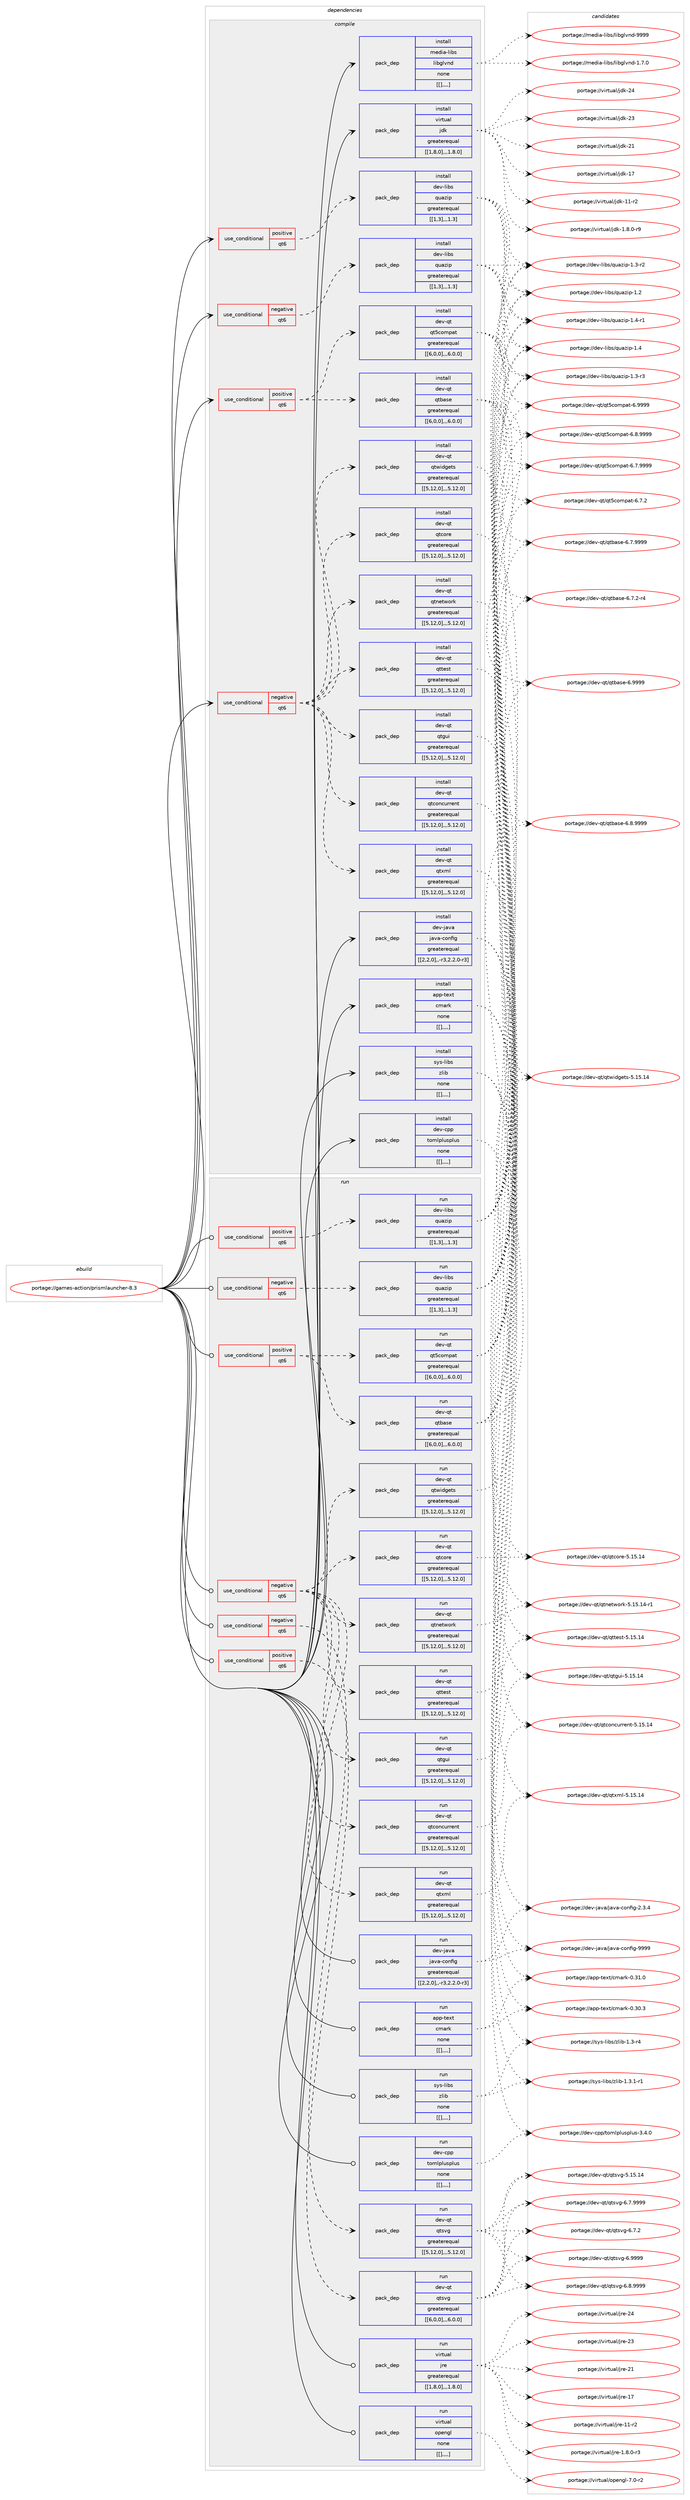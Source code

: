 digraph prolog {

# *************
# Graph options
# *************

newrank=true;
concentrate=true;
compound=true;
graph [rankdir=LR,fontname=Helvetica,fontsize=10,ranksep=1.5];#, ranksep=2.5, nodesep=0.2];
edge  [arrowhead=vee];
node  [fontname=Helvetica,fontsize=10];

# **********
# The ebuild
# **********

subgraph cluster_leftcol {
color=gray;
label=<<i>ebuild</i>>;
id [label="portage://games-action/prismlauncher-8.3", color=red, width=4, href="../games-action/prismlauncher-8.3.svg"];
}

# ****************
# The dependencies
# ****************

subgraph cluster_midcol {
color=gray;
label=<<i>dependencies</i>>;
subgraph cluster_compile {
fillcolor="#eeeeee";
style=filled;
label=<<i>compile</i>>;
subgraph cond65330 {
dependency228831 [label=<<TABLE BORDER="0" CELLBORDER="1" CELLSPACING="0" CELLPADDING="4"><TR><TD ROWSPAN="3" CELLPADDING="10">use_conditional</TD></TR><TR><TD>negative</TD></TR><TR><TD>qt6</TD></TR></TABLE>>, shape=none, color=red];
subgraph pack162028 {
dependency228832 [label=<<TABLE BORDER="0" CELLBORDER="1" CELLSPACING="0" CELLPADDING="4" WIDTH="220"><TR><TD ROWSPAN="6" CELLPADDING="30">pack_dep</TD></TR><TR><TD WIDTH="110">install</TD></TR><TR><TD>dev-libs</TD></TR><TR><TD>quazip</TD></TR><TR><TD>greaterequal</TD></TR><TR><TD>[[1,3],,,1.3]</TD></TR></TABLE>>, shape=none, color=blue];
}
dependency228831:e -> dependency228832:w [weight=20,style="dashed",arrowhead="vee"];
}
id:e -> dependency228831:w [weight=20,style="solid",arrowhead="vee"];
subgraph cond65331 {
dependency228833 [label=<<TABLE BORDER="0" CELLBORDER="1" CELLSPACING="0" CELLPADDING="4"><TR><TD ROWSPAN="3" CELLPADDING="10">use_conditional</TD></TR><TR><TD>negative</TD></TR><TR><TD>qt6</TD></TR></TABLE>>, shape=none, color=red];
subgraph pack162029 {
dependency228834 [label=<<TABLE BORDER="0" CELLBORDER="1" CELLSPACING="0" CELLPADDING="4" WIDTH="220"><TR><TD ROWSPAN="6" CELLPADDING="30">pack_dep</TD></TR><TR><TD WIDTH="110">install</TD></TR><TR><TD>dev-qt</TD></TR><TR><TD>qtconcurrent</TD></TR><TR><TD>greaterequal</TD></TR><TR><TD>[[5,12,0],,,5.12.0]</TD></TR></TABLE>>, shape=none, color=blue];
}
dependency228833:e -> dependency228834:w [weight=20,style="dashed",arrowhead="vee"];
subgraph pack162030 {
dependency228835 [label=<<TABLE BORDER="0" CELLBORDER="1" CELLSPACING="0" CELLPADDING="4" WIDTH="220"><TR><TD ROWSPAN="6" CELLPADDING="30">pack_dep</TD></TR><TR><TD WIDTH="110">install</TD></TR><TR><TD>dev-qt</TD></TR><TR><TD>qtcore</TD></TR><TR><TD>greaterequal</TD></TR><TR><TD>[[5,12,0],,,5.12.0]</TD></TR></TABLE>>, shape=none, color=blue];
}
dependency228833:e -> dependency228835:w [weight=20,style="dashed",arrowhead="vee"];
subgraph pack162031 {
dependency228836 [label=<<TABLE BORDER="0" CELLBORDER="1" CELLSPACING="0" CELLPADDING="4" WIDTH="220"><TR><TD ROWSPAN="6" CELLPADDING="30">pack_dep</TD></TR><TR><TD WIDTH="110">install</TD></TR><TR><TD>dev-qt</TD></TR><TR><TD>qtgui</TD></TR><TR><TD>greaterequal</TD></TR><TR><TD>[[5,12,0],,,5.12.0]</TD></TR></TABLE>>, shape=none, color=blue];
}
dependency228833:e -> dependency228836:w [weight=20,style="dashed",arrowhead="vee"];
subgraph pack162032 {
dependency228837 [label=<<TABLE BORDER="0" CELLBORDER="1" CELLSPACING="0" CELLPADDING="4" WIDTH="220"><TR><TD ROWSPAN="6" CELLPADDING="30">pack_dep</TD></TR><TR><TD WIDTH="110">install</TD></TR><TR><TD>dev-qt</TD></TR><TR><TD>qtnetwork</TD></TR><TR><TD>greaterequal</TD></TR><TR><TD>[[5,12,0],,,5.12.0]</TD></TR></TABLE>>, shape=none, color=blue];
}
dependency228833:e -> dependency228837:w [weight=20,style="dashed",arrowhead="vee"];
subgraph pack162033 {
dependency228838 [label=<<TABLE BORDER="0" CELLBORDER="1" CELLSPACING="0" CELLPADDING="4" WIDTH="220"><TR><TD ROWSPAN="6" CELLPADDING="30">pack_dep</TD></TR><TR><TD WIDTH="110">install</TD></TR><TR><TD>dev-qt</TD></TR><TR><TD>qttest</TD></TR><TR><TD>greaterequal</TD></TR><TR><TD>[[5,12,0],,,5.12.0]</TD></TR></TABLE>>, shape=none, color=blue];
}
dependency228833:e -> dependency228838:w [weight=20,style="dashed",arrowhead="vee"];
subgraph pack162034 {
dependency228839 [label=<<TABLE BORDER="0" CELLBORDER="1" CELLSPACING="0" CELLPADDING="4" WIDTH="220"><TR><TD ROWSPAN="6" CELLPADDING="30">pack_dep</TD></TR><TR><TD WIDTH="110">install</TD></TR><TR><TD>dev-qt</TD></TR><TR><TD>qtwidgets</TD></TR><TR><TD>greaterequal</TD></TR><TR><TD>[[5,12,0],,,5.12.0]</TD></TR></TABLE>>, shape=none, color=blue];
}
dependency228833:e -> dependency228839:w [weight=20,style="dashed",arrowhead="vee"];
subgraph pack162035 {
dependency228840 [label=<<TABLE BORDER="0" CELLBORDER="1" CELLSPACING="0" CELLPADDING="4" WIDTH="220"><TR><TD ROWSPAN="6" CELLPADDING="30">pack_dep</TD></TR><TR><TD WIDTH="110">install</TD></TR><TR><TD>dev-qt</TD></TR><TR><TD>qtxml</TD></TR><TR><TD>greaterequal</TD></TR><TR><TD>[[5,12,0],,,5.12.0]</TD></TR></TABLE>>, shape=none, color=blue];
}
dependency228833:e -> dependency228840:w [weight=20,style="dashed",arrowhead="vee"];
}
id:e -> dependency228833:w [weight=20,style="solid",arrowhead="vee"];
subgraph cond65332 {
dependency228841 [label=<<TABLE BORDER="0" CELLBORDER="1" CELLSPACING="0" CELLPADDING="4"><TR><TD ROWSPAN="3" CELLPADDING="10">use_conditional</TD></TR><TR><TD>positive</TD></TR><TR><TD>qt6</TD></TR></TABLE>>, shape=none, color=red];
subgraph pack162036 {
dependency228842 [label=<<TABLE BORDER="0" CELLBORDER="1" CELLSPACING="0" CELLPADDING="4" WIDTH="220"><TR><TD ROWSPAN="6" CELLPADDING="30">pack_dep</TD></TR><TR><TD WIDTH="110">install</TD></TR><TR><TD>dev-libs</TD></TR><TR><TD>quazip</TD></TR><TR><TD>greaterequal</TD></TR><TR><TD>[[1,3],,,1.3]</TD></TR></TABLE>>, shape=none, color=blue];
}
dependency228841:e -> dependency228842:w [weight=20,style="dashed",arrowhead="vee"];
}
id:e -> dependency228841:w [weight=20,style="solid",arrowhead="vee"];
subgraph cond65333 {
dependency228843 [label=<<TABLE BORDER="0" CELLBORDER="1" CELLSPACING="0" CELLPADDING="4"><TR><TD ROWSPAN="3" CELLPADDING="10">use_conditional</TD></TR><TR><TD>positive</TD></TR><TR><TD>qt6</TD></TR></TABLE>>, shape=none, color=red];
subgraph pack162037 {
dependency228844 [label=<<TABLE BORDER="0" CELLBORDER="1" CELLSPACING="0" CELLPADDING="4" WIDTH="220"><TR><TD ROWSPAN="6" CELLPADDING="30">pack_dep</TD></TR><TR><TD WIDTH="110">install</TD></TR><TR><TD>dev-qt</TD></TR><TR><TD>qtbase</TD></TR><TR><TD>greaterequal</TD></TR><TR><TD>[[6,0,0],,,6.0.0]</TD></TR></TABLE>>, shape=none, color=blue];
}
dependency228843:e -> dependency228844:w [weight=20,style="dashed",arrowhead="vee"];
subgraph pack162038 {
dependency228845 [label=<<TABLE BORDER="0" CELLBORDER="1" CELLSPACING="0" CELLPADDING="4" WIDTH="220"><TR><TD ROWSPAN="6" CELLPADDING="30">pack_dep</TD></TR><TR><TD WIDTH="110">install</TD></TR><TR><TD>dev-qt</TD></TR><TR><TD>qt5compat</TD></TR><TR><TD>greaterequal</TD></TR><TR><TD>[[6,0,0],,,6.0.0]</TD></TR></TABLE>>, shape=none, color=blue];
}
dependency228843:e -> dependency228845:w [weight=20,style="dashed",arrowhead="vee"];
}
id:e -> dependency228843:w [weight=20,style="solid",arrowhead="vee"];
subgraph pack162039 {
dependency228846 [label=<<TABLE BORDER="0" CELLBORDER="1" CELLSPACING="0" CELLPADDING="4" WIDTH="220"><TR><TD ROWSPAN="6" CELLPADDING="30">pack_dep</TD></TR><TR><TD WIDTH="110">install</TD></TR><TR><TD>app-text</TD></TR><TR><TD>cmark</TD></TR><TR><TD>none</TD></TR><TR><TD>[[],,,,]</TD></TR></TABLE>>, shape=none, color=blue];
}
id:e -> dependency228846:w [weight=20,style="solid",arrowhead="vee"];
subgraph pack162040 {
dependency228847 [label=<<TABLE BORDER="0" CELLBORDER="1" CELLSPACING="0" CELLPADDING="4" WIDTH="220"><TR><TD ROWSPAN="6" CELLPADDING="30">pack_dep</TD></TR><TR><TD WIDTH="110">install</TD></TR><TR><TD>dev-cpp</TD></TR><TR><TD>tomlplusplus</TD></TR><TR><TD>none</TD></TR><TR><TD>[[],,,,]</TD></TR></TABLE>>, shape=none, color=blue];
}
id:e -> dependency228847:w [weight=20,style="solid",arrowhead="vee"];
subgraph pack162041 {
dependency228848 [label=<<TABLE BORDER="0" CELLBORDER="1" CELLSPACING="0" CELLPADDING="4" WIDTH="220"><TR><TD ROWSPAN="6" CELLPADDING="30">pack_dep</TD></TR><TR><TD WIDTH="110">install</TD></TR><TR><TD>dev-java</TD></TR><TR><TD>java-config</TD></TR><TR><TD>greaterequal</TD></TR><TR><TD>[[2,2,0],,-r3,2.2.0-r3]</TD></TR></TABLE>>, shape=none, color=blue];
}
id:e -> dependency228848:w [weight=20,style="solid",arrowhead="vee"];
subgraph pack162042 {
dependency228849 [label=<<TABLE BORDER="0" CELLBORDER="1" CELLSPACING="0" CELLPADDING="4" WIDTH="220"><TR><TD ROWSPAN="6" CELLPADDING="30">pack_dep</TD></TR><TR><TD WIDTH="110">install</TD></TR><TR><TD>media-libs</TD></TR><TR><TD>libglvnd</TD></TR><TR><TD>none</TD></TR><TR><TD>[[],,,,]</TD></TR></TABLE>>, shape=none, color=blue];
}
id:e -> dependency228849:w [weight=20,style="solid",arrowhead="vee"];
subgraph pack162043 {
dependency228850 [label=<<TABLE BORDER="0" CELLBORDER="1" CELLSPACING="0" CELLPADDING="4" WIDTH="220"><TR><TD ROWSPAN="6" CELLPADDING="30">pack_dep</TD></TR><TR><TD WIDTH="110">install</TD></TR><TR><TD>sys-libs</TD></TR><TR><TD>zlib</TD></TR><TR><TD>none</TD></TR><TR><TD>[[],,,,]</TD></TR></TABLE>>, shape=none, color=blue];
}
id:e -> dependency228850:w [weight=20,style="solid",arrowhead="vee"];
subgraph pack162044 {
dependency228851 [label=<<TABLE BORDER="0" CELLBORDER="1" CELLSPACING="0" CELLPADDING="4" WIDTH="220"><TR><TD ROWSPAN="6" CELLPADDING="30">pack_dep</TD></TR><TR><TD WIDTH="110">install</TD></TR><TR><TD>virtual</TD></TR><TR><TD>jdk</TD></TR><TR><TD>greaterequal</TD></TR><TR><TD>[[1,8,0],,,1.8.0]</TD></TR></TABLE>>, shape=none, color=blue];
}
id:e -> dependency228851:w [weight=20,style="solid",arrowhead="vee"];
}
subgraph cluster_compileandrun {
fillcolor="#eeeeee";
style=filled;
label=<<i>compile and run</i>>;
}
subgraph cluster_run {
fillcolor="#eeeeee";
style=filled;
label=<<i>run</i>>;
subgraph cond65334 {
dependency228852 [label=<<TABLE BORDER="0" CELLBORDER="1" CELLSPACING="0" CELLPADDING="4"><TR><TD ROWSPAN="3" CELLPADDING="10">use_conditional</TD></TR><TR><TD>negative</TD></TR><TR><TD>qt6</TD></TR></TABLE>>, shape=none, color=red];
subgraph pack162045 {
dependency228853 [label=<<TABLE BORDER="0" CELLBORDER="1" CELLSPACING="0" CELLPADDING="4" WIDTH="220"><TR><TD ROWSPAN="6" CELLPADDING="30">pack_dep</TD></TR><TR><TD WIDTH="110">run</TD></TR><TR><TD>dev-libs</TD></TR><TR><TD>quazip</TD></TR><TR><TD>greaterequal</TD></TR><TR><TD>[[1,3],,,1.3]</TD></TR></TABLE>>, shape=none, color=blue];
}
dependency228852:e -> dependency228853:w [weight=20,style="dashed",arrowhead="vee"];
}
id:e -> dependency228852:w [weight=20,style="solid",arrowhead="odot"];
subgraph cond65335 {
dependency228854 [label=<<TABLE BORDER="0" CELLBORDER="1" CELLSPACING="0" CELLPADDING="4"><TR><TD ROWSPAN="3" CELLPADDING="10">use_conditional</TD></TR><TR><TD>negative</TD></TR><TR><TD>qt6</TD></TR></TABLE>>, shape=none, color=red];
subgraph pack162046 {
dependency228855 [label=<<TABLE BORDER="0" CELLBORDER="1" CELLSPACING="0" CELLPADDING="4" WIDTH="220"><TR><TD ROWSPAN="6" CELLPADDING="30">pack_dep</TD></TR><TR><TD WIDTH="110">run</TD></TR><TR><TD>dev-qt</TD></TR><TR><TD>qtconcurrent</TD></TR><TR><TD>greaterequal</TD></TR><TR><TD>[[5,12,0],,,5.12.0]</TD></TR></TABLE>>, shape=none, color=blue];
}
dependency228854:e -> dependency228855:w [weight=20,style="dashed",arrowhead="vee"];
subgraph pack162047 {
dependency228856 [label=<<TABLE BORDER="0" CELLBORDER="1" CELLSPACING="0" CELLPADDING="4" WIDTH="220"><TR><TD ROWSPAN="6" CELLPADDING="30">pack_dep</TD></TR><TR><TD WIDTH="110">run</TD></TR><TR><TD>dev-qt</TD></TR><TR><TD>qtcore</TD></TR><TR><TD>greaterequal</TD></TR><TR><TD>[[5,12,0],,,5.12.0]</TD></TR></TABLE>>, shape=none, color=blue];
}
dependency228854:e -> dependency228856:w [weight=20,style="dashed",arrowhead="vee"];
subgraph pack162048 {
dependency228857 [label=<<TABLE BORDER="0" CELLBORDER="1" CELLSPACING="0" CELLPADDING="4" WIDTH="220"><TR><TD ROWSPAN="6" CELLPADDING="30">pack_dep</TD></TR><TR><TD WIDTH="110">run</TD></TR><TR><TD>dev-qt</TD></TR><TR><TD>qtgui</TD></TR><TR><TD>greaterequal</TD></TR><TR><TD>[[5,12,0],,,5.12.0]</TD></TR></TABLE>>, shape=none, color=blue];
}
dependency228854:e -> dependency228857:w [weight=20,style="dashed",arrowhead="vee"];
subgraph pack162049 {
dependency228858 [label=<<TABLE BORDER="0" CELLBORDER="1" CELLSPACING="0" CELLPADDING="4" WIDTH="220"><TR><TD ROWSPAN="6" CELLPADDING="30">pack_dep</TD></TR><TR><TD WIDTH="110">run</TD></TR><TR><TD>dev-qt</TD></TR><TR><TD>qtnetwork</TD></TR><TR><TD>greaterequal</TD></TR><TR><TD>[[5,12,0],,,5.12.0]</TD></TR></TABLE>>, shape=none, color=blue];
}
dependency228854:e -> dependency228858:w [weight=20,style="dashed",arrowhead="vee"];
subgraph pack162050 {
dependency228859 [label=<<TABLE BORDER="0" CELLBORDER="1" CELLSPACING="0" CELLPADDING="4" WIDTH="220"><TR><TD ROWSPAN="6" CELLPADDING="30">pack_dep</TD></TR><TR><TD WIDTH="110">run</TD></TR><TR><TD>dev-qt</TD></TR><TR><TD>qttest</TD></TR><TR><TD>greaterequal</TD></TR><TR><TD>[[5,12,0],,,5.12.0]</TD></TR></TABLE>>, shape=none, color=blue];
}
dependency228854:e -> dependency228859:w [weight=20,style="dashed",arrowhead="vee"];
subgraph pack162051 {
dependency228860 [label=<<TABLE BORDER="0" CELLBORDER="1" CELLSPACING="0" CELLPADDING="4" WIDTH="220"><TR><TD ROWSPAN="6" CELLPADDING="30">pack_dep</TD></TR><TR><TD WIDTH="110">run</TD></TR><TR><TD>dev-qt</TD></TR><TR><TD>qtwidgets</TD></TR><TR><TD>greaterequal</TD></TR><TR><TD>[[5,12,0],,,5.12.0]</TD></TR></TABLE>>, shape=none, color=blue];
}
dependency228854:e -> dependency228860:w [weight=20,style="dashed",arrowhead="vee"];
subgraph pack162052 {
dependency228861 [label=<<TABLE BORDER="0" CELLBORDER="1" CELLSPACING="0" CELLPADDING="4" WIDTH="220"><TR><TD ROWSPAN="6" CELLPADDING="30">pack_dep</TD></TR><TR><TD WIDTH="110">run</TD></TR><TR><TD>dev-qt</TD></TR><TR><TD>qtxml</TD></TR><TR><TD>greaterequal</TD></TR><TR><TD>[[5,12,0],,,5.12.0]</TD></TR></TABLE>>, shape=none, color=blue];
}
dependency228854:e -> dependency228861:w [weight=20,style="dashed",arrowhead="vee"];
}
id:e -> dependency228854:w [weight=20,style="solid",arrowhead="odot"];
subgraph cond65336 {
dependency228862 [label=<<TABLE BORDER="0" CELLBORDER="1" CELLSPACING="0" CELLPADDING="4"><TR><TD ROWSPAN="3" CELLPADDING="10">use_conditional</TD></TR><TR><TD>negative</TD></TR><TR><TD>qt6</TD></TR></TABLE>>, shape=none, color=red];
subgraph pack162053 {
dependency228863 [label=<<TABLE BORDER="0" CELLBORDER="1" CELLSPACING="0" CELLPADDING="4" WIDTH="220"><TR><TD ROWSPAN="6" CELLPADDING="30">pack_dep</TD></TR><TR><TD WIDTH="110">run</TD></TR><TR><TD>dev-qt</TD></TR><TR><TD>qtsvg</TD></TR><TR><TD>greaterequal</TD></TR><TR><TD>[[5,12,0],,,5.12.0]</TD></TR></TABLE>>, shape=none, color=blue];
}
dependency228862:e -> dependency228863:w [weight=20,style="dashed",arrowhead="vee"];
}
id:e -> dependency228862:w [weight=20,style="solid",arrowhead="odot"];
subgraph cond65337 {
dependency228864 [label=<<TABLE BORDER="0" CELLBORDER="1" CELLSPACING="0" CELLPADDING="4"><TR><TD ROWSPAN="3" CELLPADDING="10">use_conditional</TD></TR><TR><TD>positive</TD></TR><TR><TD>qt6</TD></TR></TABLE>>, shape=none, color=red];
subgraph pack162054 {
dependency228865 [label=<<TABLE BORDER="0" CELLBORDER="1" CELLSPACING="0" CELLPADDING="4" WIDTH="220"><TR><TD ROWSPAN="6" CELLPADDING="30">pack_dep</TD></TR><TR><TD WIDTH="110">run</TD></TR><TR><TD>dev-libs</TD></TR><TR><TD>quazip</TD></TR><TR><TD>greaterequal</TD></TR><TR><TD>[[1,3],,,1.3]</TD></TR></TABLE>>, shape=none, color=blue];
}
dependency228864:e -> dependency228865:w [weight=20,style="dashed",arrowhead="vee"];
}
id:e -> dependency228864:w [weight=20,style="solid",arrowhead="odot"];
subgraph cond65338 {
dependency228866 [label=<<TABLE BORDER="0" CELLBORDER="1" CELLSPACING="0" CELLPADDING="4"><TR><TD ROWSPAN="3" CELLPADDING="10">use_conditional</TD></TR><TR><TD>positive</TD></TR><TR><TD>qt6</TD></TR></TABLE>>, shape=none, color=red];
subgraph pack162055 {
dependency228867 [label=<<TABLE BORDER="0" CELLBORDER="1" CELLSPACING="0" CELLPADDING="4" WIDTH="220"><TR><TD ROWSPAN="6" CELLPADDING="30">pack_dep</TD></TR><TR><TD WIDTH="110">run</TD></TR><TR><TD>dev-qt</TD></TR><TR><TD>qtbase</TD></TR><TR><TD>greaterequal</TD></TR><TR><TD>[[6,0,0],,,6.0.0]</TD></TR></TABLE>>, shape=none, color=blue];
}
dependency228866:e -> dependency228867:w [weight=20,style="dashed",arrowhead="vee"];
subgraph pack162056 {
dependency228868 [label=<<TABLE BORDER="0" CELLBORDER="1" CELLSPACING="0" CELLPADDING="4" WIDTH="220"><TR><TD ROWSPAN="6" CELLPADDING="30">pack_dep</TD></TR><TR><TD WIDTH="110">run</TD></TR><TR><TD>dev-qt</TD></TR><TR><TD>qt5compat</TD></TR><TR><TD>greaterequal</TD></TR><TR><TD>[[6,0,0],,,6.0.0]</TD></TR></TABLE>>, shape=none, color=blue];
}
dependency228866:e -> dependency228868:w [weight=20,style="dashed",arrowhead="vee"];
}
id:e -> dependency228866:w [weight=20,style="solid",arrowhead="odot"];
subgraph cond65339 {
dependency228869 [label=<<TABLE BORDER="0" CELLBORDER="1" CELLSPACING="0" CELLPADDING="4"><TR><TD ROWSPAN="3" CELLPADDING="10">use_conditional</TD></TR><TR><TD>positive</TD></TR><TR><TD>qt6</TD></TR></TABLE>>, shape=none, color=red];
subgraph pack162057 {
dependency228870 [label=<<TABLE BORDER="0" CELLBORDER="1" CELLSPACING="0" CELLPADDING="4" WIDTH="220"><TR><TD ROWSPAN="6" CELLPADDING="30">pack_dep</TD></TR><TR><TD WIDTH="110">run</TD></TR><TR><TD>dev-qt</TD></TR><TR><TD>qtsvg</TD></TR><TR><TD>greaterequal</TD></TR><TR><TD>[[6,0,0],,,6.0.0]</TD></TR></TABLE>>, shape=none, color=blue];
}
dependency228869:e -> dependency228870:w [weight=20,style="dashed",arrowhead="vee"];
}
id:e -> dependency228869:w [weight=20,style="solid",arrowhead="odot"];
subgraph pack162058 {
dependency228871 [label=<<TABLE BORDER="0" CELLBORDER="1" CELLSPACING="0" CELLPADDING="4" WIDTH="220"><TR><TD ROWSPAN="6" CELLPADDING="30">pack_dep</TD></TR><TR><TD WIDTH="110">run</TD></TR><TR><TD>app-text</TD></TR><TR><TD>cmark</TD></TR><TR><TD>none</TD></TR><TR><TD>[[],,,,]</TD></TR></TABLE>>, shape=none, color=blue];
}
id:e -> dependency228871:w [weight=20,style="solid",arrowhead="odot"];
subgraph pack162059 {
dependency228872 [label=<<TABLE BORDER="0" CELLBORDER="1" CELLSPACING="0" CELLPADDING="4" WIDTH="220"><TR><TD ROWSPAN="6" CELLPADDING="30">pack_dep</TD></TR><TR><TD WIDTH="110">run</TD></TR><TR><TD>dev-cpp</TD></TR><TR><TD>tomlplusplus</TD></TR><TR><TD>none</TD></TR><TR><TD>[[],,,,]</TD></TR></TABLE>>, shape=none, color=blue];
}
id:e -> dependency228872:w [weight=20,style="solid",arrowhead="odot"];
subgraph pack162060 {
dependency228873 [label=<<TABLE BORDER="0" CELLBORDER="1" CELLSPACING="0" CELLPADDING="4" WIDTH="220"><TR><TD ROWSPAN="6" CELLPADDING="30">pack_dep</TD></TR><TR><TD WIDTH="110">run</TD></TR><TR><TD>dev-java</TD></TR><TR><TD>java-config</TD></TR><TR><TD>greaterequal</TD></TR><TR><TD>[[2,2,0],,-r3,2.2.0-r3]</TD></TR></TABLE>>, shape=none, color=blue];
}
id:e -> dependency228873:w [weight=20,style="solid",arrowhead="odot"];
subgraph pack162061 {
dependency228874 [label=<<TABLE BORDER="0" CELLBORDER="1" CELLSPACING="0" CELLPADDING="4" WIDTH="220"><TR><TD ROWSPAN="6" CELLPADDING="30">pack_dep</TD></TR><TR><TD WIDTH="110">run</TD></TR><TR><TD>sys-libs</TD></TR><TR><TD>zlib</TD></TR><TR><TD>none</TD></TR><TR><TD>[[],,,,]</TD></TR></TABLE>>, shape=none, color=blue];
}
id:e -> dependency228874:w [weight=20,style="solid",arrowhead="odot"];
subgraph pack162062 {
dependency228875 [label=<<TABLE BORDER="0" CELLBORDER="1" CELLSPACING="0" CELLPADDING="4" WIDTH="220"><TR><TD ROWSPAN="6" CELLPADDING="30">pack_dep</TD></TR><TR><TD WIDTH="110">run</TD></TR><TR><TD>virtual</TD></TR><TR><TD>jre</TD></TR><TR><TD>greaterequal</TD></TR><TR><TD>[[1,8,0],,,1.8.0]</TD></TR></TABLE>>, shape=none, color=blue];
}
id:e -> dependency228875:w [weight=20,style="solid",arrowhead="odot"];
subgraph pack162063 {
dependency228876 [label=<<TABLE BORDER="0" CELLBORDER="1" CELLSPACING="0" CELLPADDING="4" WIDTH="220"><TR><TD ROWSPAN="6" CELLPADDING="30">pack_dep</TD></TR><TR><TD WIDTH="110">run</TD></TR><TR><TD>virtual</TD></TR><TR><TD>opengl</TD></TR><TR><TD>none</TD></TR><TR><TD>[[],,,,]</TD></TR></TABLE>>, shape=none, color=blue];
}
id:e -> dependency228876:w [weight=20,style="solid",arrowhead="odot"];
}
}

# **************
# The candidates
# **************

subgraph cluster_choices {
rank=same;
color=gray;
label=<<i>candidates</i>>;

subgraph choice162028 {
color=black;
nodesep=1;
choice10010111845108105981154711311797122105112454946524511449 [label="portage://dev-libs/quazip-1.4-r1", color=red, width=4,href="../dev-libs/quazip-1.4-r1.svg"];
choice1001011184510810598115471131179712210511245494652 [label="portage://dev-libs/quazip-1.4", color=red, width=4,href="../dev-libs/quazip-1.4.svg"];
choice10010111845108105981154711311797122105112454946514511451 [label="portage://dev-libs/quazip-1.3-r3", color=red, width=4,href="../dev-libs/quazip-1.3-r3.svg"];
choice10010111845108105981154711311797122105112454946514511450 [label="portage://dev-libs/quazip-1.3-r2", color=red, width=4,href="../dev-libs/quazip-1.3-r2.svg"];
choice1001011184510810598115471131179712210511245494650 [label="portage://dev-libs/quazip-1.2", color=red, width=4,href="../dev-libs/quazip-1.2.svg"];
dependency228832:e -> choice10010111845108105981154711311797122105112454946524511449:w [style=dotted,weight="100"];
dependency228832:e -> choice1001011184510810598115471131179712210511245494652:w [style=dotted,weight="100"];
dependency228832:e -> choice10010111845108105981154711311797122105112454946514511451:w [style=dotted,weight="100"];
dependency228832:e -> choice10010111845108105981154711311797122105112454946514511450:w [style=dotted,weight="100"];
dependency228832:e -> choice1001011184510810598115471131179712210511245494650:w [style=dotted,weight="100"];
}
subgraph choice162029 {
color=black;
nodesep=1;
choice100101118451131164711311699111110991171141141011101164553464953464952 [label="portage://dev-qt/qtconcurrent-5.15.14", color=red, width=4,href="../dev-qt/qtconcurrent-5.15.14.svg"];
dependency228834:e -> choice100101118451131164711311699111110991171141141011101164553464953464952:w [style=dotted,weight="100"];
}
subgraph choice162030 {
color=black;
nodesep=1;
choice1001011184511311647113116991111141014553464953464952 [label="portage://dev-qt/qtcore-5.15.14", color=red, width=4,href="../dev-qt/qtcore-5.15.14.svg"];
dependency228835:e -> choice1001011184511311647113116991111141014553464953464952:w [style=dotted,weight="100"];
}
subgraph choice162031 {
color=black;
nodesep=1;
choice10010111845113116471131161031171054553464953464952 [label="portage://dev-qt/qtgui-5.15.14", color=red, width=4,href="../dev-qt/qtgui-5.15.14.svg"];
dependency228836:e -> choice10010111845113116471131161031171054553464953464952:w [style=dotted,weight="100"];
}
subgraph choice162032 {
color=black;
nodesep=1;
choice100101118451131164711311611010111611911111410745534649534649524511449 [label="portage://dev-qt/qtnetwork-5.15.14-r1", color=red, width=4,href="../dev-qt/qtnetwork-5.15.14-r1.svg"];
dependency228837:e -> choice100101118451131164711311611010111611911111410745534649534649524511449:w [style=dotted,weight="100"];
}
subgraph choice162033 {
color=black;
nodesep=1;
choice10010111845113116471131161161011151164553464953464952 [label="portage://dev-qt/qttest-5.15.14", color=red, width=4,href="../dev-qt/qttest-5.15.14.svg"];
dependency228838:e -> choice10010111845113116471131161161011151164553464953464952:w [style=dotted,weight="100"];
}
subgraph choice162034 {
color=black;
nodesep=1;
choice10010111845113116471131161191051001031011161154553464953464952 [label="portage://dev-qt/qtwidgets-5.15.14", color=red, width=4,href="../dev-qt/qtwidgets-5.15.14.svg"];
dependency228839:e -> choice10010111845113116471131161191051001031011161154553464953464952:w [style=dotted,weight="100"];
}
subgraph choice162035 {
color=black;
nodesep=1;
choice10010111845113116471131161201091084553464953464952 [label="portage://dev-qt/qtxml-5.15.14", color=red, width=4,href="../dev-qt/qtxml-5.15.14.svg"];
dependency228840:e -> choice10010111845113116471131161201091084553464953464952:w [style=dotted,weight="100"];
}
subgraph choice162036 {
color=black;
nodesep=1;
choice10010111845108105981154711311797122105112454946524511449 [label="portage://dev-libs/quazip-1.4-r1", color=red, width=4,href="../dev-libs/quazip-1.4-r1.svg"];
choice1001011184510810598115471131179712210511245494652 [label="portage://dev-libs/quazip-1.4", color=red, width=4,href="../dev-libs/quazip-1.4.svg"];
choice10010111845108105981154711311797122105112454946514511451 [label="portage://dev-libs/quazip-1.3-r3", color=red, width=4,href="../dev-libs/quazip-1.3-r3.svg"];
choice10010111845108105981154711311797122105112454946514511450 [label="portage://dev-libs/quazip-1.3-r2", color=red, width=4,href="../dev-libs/quazip-1.3-r2.svg"];
choice1001011184510810598115471131179712210511245494650 [label="portage://dev-libs/quazip-1.2", color=red, width=4,href="../dev-libs/quazip-1.2.svg"];
dependency228842:e -> choice10010111845108105981154711311797122105112454946524511449:w [style=dotted,weight="100"];
dependency228842:e -> choice1001011184510810598115471131179712210511245494652:w [style=dotted,weight="100"];
dependency228842:e -> choice10010111845108105981154711311797122105112454946514511451:w [style=dotted,weight="100"];
dependency228842:e -> choice10010111845108105981154711311797122105112454946514511450:w [style=dotted,weight="100"];
dependency228842:e -> choice1001011184510810598115471131179712210511245494650:w [style=dotted,weight="100"];
}
subgraph choice162037 {
color=black;
nodesep=1;
choice1001011184511311647113116989711510145544657575757 [label="portage://dev-qt/qtbase-6.9999", color=red, width=4,href="../dev-qt/qtbase-6.9999.svg"];
choice10010111845113116471131169897115101455446564657575757 [label="portage://dev-qt/qtbase-6.8.9999", color=red, width=4,href="../dev-qt/qtbase-6.8.9999.svg"];
choice10010111845113116471131169897115101455446554657575757 [label="portage://dev-qt/qtbase-6.7.9999", color=red, width=4,href="../dev-qt/qtbase-6.7.9999.svg"];
choice100101118451131164711311698971151014554465546504511452 [label="portage://dev-qt/qtbase-6.7.2-r4", color=red, width=4,href="../dev-qt/qtbase-6.7.2-r4.svg"];
dependency228844:e -> choice1001011184511311647113116989711510145544657575757:w [style=dotted,weight="100"];
dependency228844:e -> choice10010111845113116471131169897115101455446564657575757:w [style=dotted,weight="100"];
dependency228844:e -> choice10010111845113116471131169897115101455446554657575757:w [style=dotted,weight="100"];
dependency228844:e -> choice100101118451131164711311698971151014554465546504511452:w [style=dotted,weight="100"];
}
subgraph choice162038 {
color=black;
nodesep=1;
choice100101118451131164711311653991111091129711645544657575757 [label="portage://dev-qt/qt5compat-6.9999", color=red, width=4,href="../dev-qt/qt5compat-6.9999.svg"];
choice1001011184511311647113116539911110911297116455446564657575757 [label="portage://dev-qt/qt5compat-6.8.9999", color=red, width=4,href="../dev-qt/qt5compat-6.8.9999.svg"];
choice1001011184511311647113116539911110911297116455446554657575757 [label="portage://dev-qt/qt5compat-6.7.9999", color=red, width=4,href="../dev-qt/qt5compat-6.7.9999.svg"];
choice1001011184511311647113116539911110911297116455446554650 [label="portage://dev-qt/qt5compat-6.7.2", color=red, width=4,href="../dev-qt/qt5compat-6.7.2.svg"];
dependency228845:e -> choice100101118451131164711311653991111091129711645544657575757:w [style=dotted,weight="100"];
dependency228845:e -> choice1001011184511311647113116539911110911297116455446564657575757:w [style=dotted,weight="100"];
dependency228845:e -> choice1001011184511311647113116539911110911297116455446554657575757:w [style=dotted,weight="100"];
dependency228845:e -> choice1001011184511311647113116539911110911297116455446554650:w [style=dotted,weight="100"];
}
subgraph choice162039 {
color=black;
nodesep=1;
choice971121124511610112011647991099711410745484651494648 [label="portage://app-text/cmark-0.31.0", color=red, width=4,href="../app-text/cmark-0.31.0.svg"];
choice971121124511610112011647991099711410745484651484651 [label="portage://app-text/cmark-0.30.3", color=red, width=4,href="../app-text/cmark-0.30.3.svg"];
dependency228846:e -> choice971121124511610112011647991099711410745484651494648:w [style=dotted,weight="100"];
dependency228846:e -> choice971121124511610112011647991099711410745484651484651:w [style=dotted,weight="100"];
}
subgraph choice162040 {
color=black;
nodesep=1;
choice100101118459911211247116111109108112108117115112108117115455146524648 [label="portage://dev-cpp/tomlplusplus-3.4.0", color=red, width=4,href="../dev-cpp/tomlplusplus-3.4.0.svg"];
dependency228847:e -> choice100101118459911211247116111109108112108117115112108117115455146524648:w [style=dotted,weight="100"];
}
subgraph choice162041 {
color=black;
nodesep=1;
choice10010111845106971189747106971189745991111101021051034557575757 [label="portage://dev-java/java-config-9999", color=red, width=4,href="../dev-java/java-config-9999.svg"];
choice1001011184510697118974710697118974599111110102105103455046514652 [label="portage://dev-java/java-config-2.3.4", color=red, width=4,href="../dev-java/java-config-2.3.4.svg"];
dependency228848:e -> choice10010111845106971189747106971189745991111101021051034557575757:w [style=dotted,weight="100"];
dependency228848:e -> choice1001011184510697118974710697118974599111110102105103455046514652:w [style=dotted,weight="100"];
}
subgraph choice162042 {
color=black;
nodesep=1;
choice10910110010597451081059811547108105981031081181101004557575757 [label="portage://media-libs/libglvnd-9999", color=red, width=4,href="../media-libs/libglvnd-9999.svg"];
choice1091011001059745108105981154710810598103108118110100454946554648 [label="portage://media-libs/libglvnd-1.7.0", color=red, width=4,href="../media-libs/libglvnd-1.7.0.svg"];
dependency228849:e -> choice10910110010597451081059811547108105981031081181101004557575757:w [style=dotted,weight="100"];
dependency228849:e -> choice1091011001059745108105981154710810598103108118110100454946554648:w [style=dotted,weight="100"];
}
subgraph choice162043 {
color=black;
nodesep=1;
choice115121115451081059811547122108105984549465146494511449 [label="portage://sys-libs/zlib-1.3.1-r1", color=red, width=4,href="../sys-libs/zlib-1.3.1-r1.svg"];
choice11512111545108105981154712210810598454946514511452 [label="portage://sys-libs/zlib-1.3-r4", color=red, width=4,href="../sys-libs/zlib-1.3-r4.svg"];
dependency228850:e -> choice115121115451081059811547122108105984549465146494511449:w [style=dotted,weight="100"];
dependency228850:e -> choice11512111545108105981154712210810598454946514511452:w [style=dotted,weight="100"];
}
subgraph choice162044 {
color=black;
nodesep=1;
choice1181051141161179710847106100107455052 [label="portage://virtual/jdk-24", color=red, width=4,href="../virtual/jdk-24.svg"];
choice1181051141161179710847106100107455051 [label="portage://virtual/jdk-23", color=red, width=4,href="../virtual/jdk-23.svg"];
choice1181051141161179710847106100107455049 [label="portage://virtual/jdk-21", color=red, width=4,href="../virtual/jdk-21.svg"];
choice1181051141161179710847106100107454955 [label="portage://virtual/jdk-17", color=red, width=4,href="../virtual/jdk-17.svg"];
choice11810511411611797108471061001074549494511450 [label="portage://virtual/jdk-11-r2", color=red, width=4,href="../virtual/jdk-11-r2.svg"];
choice11810511411611797108471061001074549465646484511457 [label="portage://virtual/jdk-1.8.0-r9", color=red, width=4,href="../virtual/jdk-1.8.0-r9.svg"];
dependency228851:e -> choice1181051141161179710847106100107455052:w [style=dotted,weight="100"];
dependency228851:e -> choice1181051141161179710847106100107455051:w [style=dotted,weight="100"];
dependency228851:e -> choice1181051141161179710847106100107455049:w [style=dotted,weight="100"];
dependency228851:e -> choice1181051141161179710847106100107454955:w [style=dotted,weight="100"];
dependency228851:e -> choice11810511411611797108471061001074549494511450:w [style=dotted,weight="100"];
dependency228851:e -> choice11810511411611797108471061001074549465646484511457:w [style=dotted,weight="100"];
}
subgraph choice162045 {
color=black;
nodesep=1;
choice10010111845108105981154711311797122105112454946524511449 [label="portage://dev-libs/quazip-1.4-r1", color=red, width=4,href="../dev-libs/quazip-1.4-r1.svg"];
choice1001011184510810598115471131179712210511245494652 [label="portage://dev-libs/quazip-1.4", color=red, width=4,href="../dev-libs/quazip-1.4.svg"];
choice10010111845108105981154711311797122105112454946514511451 [label="portage://dev-libs/quazip-1.3-r3", color=red, width=4,href="../dev-libs/quazip-1.3-r3.svg"];
choice10010111845108105981154711311797122105112454946514511450 [label="portage://dev-libs/quazip-1.3-r2", color=red, width=4,href="../dev-libs/quazip-1.3-r2.svg"];
choice1001011184510810598115471131179712210511245494650 [label="portage://dev-libs/quazip-1.2", color=red, width=4,href="../dev-libs/quazip-1.2.svg"];
dependency228853:e -> choice10010111845108105981154711311797122105112454946524511449:w [style=dotted,weight="100"];
dependency228853:e -> choice1001011184510810598115471131179712210511245494652:w [style=dotted,weight="100"];
dependency228853:e -> choice10010111845108105981154711311797122105112454946514511451:w [style=dotted,weight="100"];
dependency228853:e -> choice10010111845108105981154711311797122105112454946514511450:w [style=dotted,weight="100"];
dependency228853:e -> choice1001011184510810598115471131179712210511245494650:w [style=dotted,weight="100"];
}
subgraph choice162046 {
color=black;
nodesep=1;
choice100101118451131164711311699111110991171141141011101164553464953464952 [label="portage://dev-qt/qtconcurrent-5.15.14", color=red, width=4,href="../dev-qt/qtconcurrent-5.15.14.svg"];
dependency228855:e -> choice100101118451131164711311699111110991171141141011101164553464953464952:w [style=dotted,weight="100"];
}
subgraph choice162047 {
color=black;
nodesep=1;
choice1001011184511311647113116991111141014553464953464952 [label="portage://dev-qt/qtcore-5.15.14", color=red, width=4,href="../dev-qt/qtcore-5.15.14.svg"];
dependency228856:e -> choice1001011184511311647113116991111141014553464953464952:w [style=dotted,weight="100"];
}
subgraph choice162048 {
color=black;
nodesep=1;
choice10010111845113116471131161031171054553464953464952 [label="portage://dev-qt/qtgui-5.15.14", color=red, width=4,href="../dev-qt/qtgui-5.15.14.svg"];
dependency228857:e -> choice10010111845113116471131161031171054553464953464952:w [style=dotted,weight="100"];
}
subgraph choice162049 {
color=black;
nodesep=1;
choice100101118451131164711311611010111611911111410745534649534649524511449 [label="portage://dev-qt/qtnetwork-5.15.14-r1", color=red, width=4,href="../dev-qt/qtnetwork-5.15.14-r1.svg"];
dependency228858:e -> choice100101118451131164711311611010111611911111410745534649534649524511449:w [style=dotted,weight="100"];
}
subgraph choice162050 {
color=black;
nodesep=1;
choice10010111845113116471131161161011151164553464953464952 [label="portage://dev-qt/qttest-5.15.14", color=red, width=4,href="../dev-qt/qttest-5.15.14.svg"];
dependency228859:e -> choice10010111845113116471131161161011151164553464953464952:w [style=dotted,weight="100"];
}
subgraph choice162051 {
color=black;
nodesep=1;
choice10010111845113116471131161191051001031011161154553464953464952 [label="portage://dev-qt/qtwidgets-5.15.14", color=red, width=4,href="../dev-qt/qtwidgets-5.15.14.svg"];
dependency228860:e -> choice10010111845113116471131161191051001031011161154553464953464952:w [style=dotted,weight="100"];
}
subgraph choice162052 {
color=black;
nodesep=1;
choice10010111845113116471131161201091084553464953464952 [label="portage://dev-qt/qtxml-5.15.14", color=red, width=4,href="../dev-qt/qtxml-5.15.14.svg"];
dependency228861:e -> choice10010111845113116471131161201091084553464953464952:w [style=dotted,weight="100"];
}
subgraph choice162053 {
color=black;
nodesep=1;
choice100101118451131164711311611511810345544657575757 [label="portage://dev-qt/qtsvg-6.9999", color=red, width=4,href="../dev-qt/qtsvg-6.9999.svg"];
choice1001011184511311647113116115118103455446564657575757 [label="portage://dev-qt/qtsvg-6.8.9999", color=red, width=4,href="../dev-qt/qtsvg-6.8.9999.svg"];
choice1001011184511311647113116115118103455446554657575757 [label="portage://dev-qt/qtsvg-6.7.9999", color=red, width=4,href="../dev-qt/qtsvg-6.7.9999.svg"];
choice1001011184511311647113116115118103455446554650 [label="portage://dev-qt/qtsvg-6.7.2", color=red, width=4,href="../dev-qt/qtsvg-6.7.2.svg"];
choice10010111845113116471131161151181034553464953464952 [label="portage://dev-qt/qtsvg-5.15.14", color=red, width=4,href="../dev-qt/qtsvg-5.15.14.svg"];
dependency228863:e -> choice100101118451131164711311611511810345544657575757:w [style=dotted,weight="100"];
dependency228863:e -> choice1001011184511311647113116115118103455446564657575757:w [style=dotted,weight="100"];
dependency228863:e -> choice1001011184511311647113116115118103455446554657575757:w [style=dotted,weight="100"];
dependency228863:e -> choice1001011184511311647113116115118103455446554650:w [style=dotted,weight="100"];
dependency228863:e -> choice10010111845113116471131161151181034553464953464952:w [style=dotted,weight="100"];
}
subgraph choice162054 {
color=black;
nodesep=1;
choice10010111845108105981154711311797122105112454946524511449 [label="portage://dev-libs/quazip-1.4-r1", color=red, width=4,href="../dev-libs/quazip-1.4-r1.svg"];
choice1001011184510810598115471131179712210511245494652 [label="portage://dev-libs/quazip-1.4", color=red, width=4,href="../dev-libs/quazip-1.4.svg"];
choice10010111845108105981154711311797122105112454946514511451 [label="portage://dev-libs/quazip-1.3-r3", color=red, width=4,href="../dev-libs/quazip-1.3-r3.svg"];
choice10010111845108105981154711311797122105112454946514511450 [label="portage://dev-libs/quazip-1.3-r2", color=red, width=4,href="../dev-libs/quazip-1.3-r2.svg"];
choice1001011184510810598115471131179712210511245494650 [label="portage://dev-libs/quazip-1.2", color=red, width=4,href="../dev-libs/quazip-1.2.svg"];
dependency228865:e -> choice10010111845108105981154711311797122105112454946524511449:w [style=dotted,weight="100"];
dependency228865:e -> choice1001011184510810598115471131179712210511245494652:w [style=dotted,weight="100"];
dependency228865:e -> choice10010111845108105981154711311797122105112454946514511451:w [style=dotted,weight="100"];
dependency228865:e -> choice10010111845108105981154711311797122105112454946514511450:w [style=dotted,weight="100"];
dependency228865:e -> choice1001011184510810598115471131179712210511245494650:w [style=dotted,weight="100"];
}
subgraph choice162055 {
color=black;
nodesep=1;
choice1001011184511311647113116989711510145544657575757 [label="portage://dev-qt/qtbase-6.9999", color=red, width=4,href="../dev-qt/qtbase-6.9999.svg"];
choice10010111845113116471131169897115101455446564657575757 [label="portage://dev-qt/qtbase-6.8.9999", color=red, width=4,href="../dev-qt/qtbase-6.8.9999.svg"];
choice10010111845113116471131169897115101455446554657575757 [label="portage://dev-qt/qtbase-6.7.9999", color=red, width=4,href="../dev-qt/qtbase-6.7.9999.svg"];
choice100101118451131164711311698971151014554465546504511452 [label="portage://dev-qt/qtbase-6.7.2-r4", color=red, width=4,href="../dev-qt/qtbase-6.7.2-r4.svg"];
dependency228867:e -> choice1001011184511311647113116989711510145544657575757:w [style=dotted,weight="100"];
dependency228867:e -> choice10010111845113116471131169897115101455446564657575757:w [style=dotted,weight="100"];
dependency228867:e -> choice10010111845113116471131169897115101455446554657575757:w [style=dotted,weight="100"];
dependency228867:e -> choice100101118451131164711311698971151014554465546504511452:w [style=dotted,weight="100"];
}
subgraph choice162056 {
color=black;
nodesep=1;
choice100101118451131164711311653991111091129711645544657575757 [label="portage://dev-qt/qt5compat-6.9999", color=red, width=4,href="../dev-qt/qt5compat-6.9999.svg"];
choice1001011184511311647113116539911110911297116455446564657575757 [label="portage://dev-qt/qt5compat-6.8.9999", color=red, width=4,href="../dev-qt/qt5compat-6.8.9999.svg"];
choice1001011184511311647113116539911110911297116455446554657575757 [label="portage://dev-qt/qt5compat-6.7.9999", color=red, width=4,href="../dev-qt/qt5compat-6.7.9999.svg"];
choice1001011184511311647113116539911110911297116455446554650 [label="portage://dev-qt/qt5compat-6.7.2", color=red, width=4,href="../dev-qt/qt5compat-6.7.2.svg"];
dependency228868:e -> choice100101118451131164711311653991111091129711645544657575757:w [style=dotted,weight="100"];
dependency228868:e -> choice1001011184511311647113116539911110911297116455446564657575757:w [style=dotted,weight="100"];
dependency228868:e -> choice1001011184511311647113116539911110911297116455446554657575757:w [style=dotted,weight="100"];
dependency228868:e -> choice1001011184511311647113116539911110911297116455446554650:w [style=dotted,weight="100"];
}
subgraph choice162057 {
color=black;
nodesep=1;
choice100101118451131164711311611511810345544657575757 [label="portage://dev-qt/qtsvg-6.9999", color=red, width=4,href="../dev-qt/qtsvg-6.9999.svg"];
choice1001011184511311647113116115118103455446564657575757 [label="portage://dev-qt/qtsvg-6.8.9999", color=red, width=4,href="../dev-qt/qtsvg-6.8.9999.svg"];
choice1001011184511311647113116115118103455446554657575757 [label="portage://dev-qt/qtsvg-6.7.9999", color=red, width=4,href="../dev-qt/qtsvg-6.7.9999.svg"];
choice1001011184511311647113116115118103455446554650 [label="portage://dev-qt/qtsvg-6.7.2", color=red, width=4,href="../dev-qt/qtsvg-6.7.2.svg"];
choice10010111845113116471131161151181034553464953464952 [label="portage://dev-qt/qtsvg-5.15.14", color=red, width=4,href="../dev-qt/qtsvg-5.15.14.svg"];
dependency228870:e -> choice100101118451131164711311611511810345544657575757:w [style=dotted,weight="100"];
dependency228870:e -> choice1001011184511311647113116115118103455446564657575757:w [style=dotted,weight="100"];
dependency228870:e -> choice1001011184511311647113116115118103455446554657575757:w [style=dotted,weight="100"];
dependency228870:e -> choice1001011184511311647113116115118103455446554650:w [style=dotted,weight="100"];
dependency228870:e -> choice10010111845113116471131161151181034553464953464952:w [style=dotted,weight="100"];
}
subgraph choice162058 {
color=black;
nodesep=1;
choice971121124511610112011647991099711410745484651494648 [label="portage://app-text/cmark-0.31.0", color=red, width=4,href="../app-text/cmark-0.31.0.svg"];
choice971121124511610112011647991099711410745484651484651 [label="portage://app-text/cmark-0.30.3", color=red, width=4,href="../app-text/cmark-0.30.3.svg"];
dependency228871:e -> choice971121124511610112011647991099711410745484651494648:w [style=dotted,weight="100"];
dependency228871:e -> choice971121124511610112011647991099711410745484651484651:w [style=dotted,weight="100"];
}
subgraph choice162059 {
color=black;
nodesep=1;
choice100101118459911211247116111109108112108117115112108117115455146524648 [label="portage://dev-cpp/tomlplusplus-3.4.0", color=red, width=4,href="../dev-cpp/tomlplusplus-3.4.0.svg"];
dependency228872:e -> choice100101118459911211247116111109108112108117115112108117115455146524648:w [style=dotted,weight="100"];
}
subgraph choice162060 {
color=black;
nodesep=1;
choice10010111845106971189747106971189745991111101021051034557575757 [label="portage://dev-java/java-config-9999", color=red, width=4,href="../dev-java/java-config-9999.svg"];
choice1001011184510697118974710697118974599111110102105103455046514652 [label="portage://dev-java/java-config-2.3.4", color=red, width=4,href="../dev-java/java-config-2.3.4.svg"];
dependency228873:e -> choice10010111845106971189747106971189745991111101021051034557575757:w [style=dotted,weight="100"];
dependency228873:e -> choice1001011184510697118974710697118974599111110102105103455046514652:w [style=dotted,weight="100"];
}
subgraph choice162061 {
color=black;
nodesep=1;
choice115121115451081059811547122108105984549465146494511449 [label="portage://sys-libs/zlib-1.3.1-r1", color=red, width=4,href="../sys-libs/zlib-1.3.1-r1.svg"];
choice11512111545108105981154712210810598454946514511452 [label="portage://sys-libs/zlib-1.3-r4", color=red, width=4,href="../sys-libs/zlib-1.3-r4.svg"];
dependency228874:e -> choice115121115451081059811547122108105984549465146494511449:w [style=dotted,weight="100"];
dependency228874:e -> choice11512111545108105981154712210810598454946514511452:w [style=dotted,weight="100"];
}
subgraph choice162062 {
color=black;
nodesep=1;
choice1181051141161179710847106114101455052 [label="portage://virtual/jre-24", color=red, width=4,href="../virtual/jre-24.svg"];
choice1181051141161179710847106114101455051 [label="portage://virtual/jre-23", color=red, width=4,href="../virtual/jre-23.svg"];
choice1181051141161179710847106114101455049 [label="portage://virtual/jre-21", color=red, width=4,href="../virtual/jre-21.svg"];
choice1181051141161179710847106114101454955 [label="portage://virtual/jre-17", color=red, width=4,href="../virtual/jre-17.svg"];
choice11810511411611797108471061141014549494511450 [label="portage://virtual/jre-11-r2", color=red, width=4,href="../virtual/jre-11-r2.svg"];
choice11810511411611797108471061141014549465646484511451 [label="portage://virtual/jre-1.8.0-r3", color=red, width=4,href="../virtual/jre-1.8.0-r3.svg"];
dependency228875:e -> choice1181051141161179710847106114101455052:w [style=dotted,weight="100"];
dependency228875:e -> choice1181051141161179710847106114101455051:w [style=dotted,weight="100"];
dependency228875:e -> choice1181051141161179710847106114101455049:w [style=dotted,weight="100"];
dependency228875:e -> choice1181051141161179710847106114101454955:w [style=dotted,weight="100"];
dependency228875:e -> choice11810511411611797108471061141014549494511450:w [style=dotted,weight="100"];
dependency228875:e -> choice11810511411611797108471061141014549465646484511451:w [style=dotted,weight="100"];
}
subgraph choice162063 {
color=black;
nodesep=1;
choice1181051141161179710847111112101110103108455546484511450 [label="portage://virtual/opengl-7.0-r2", color=red, width=4,href="../virtual/opengl-7.0-r2.svg"];
dependency228876:e -> choice1181051141161179710847111112101110103108455546484511450:w [style=dotted,weight="100"];
}
}

}
